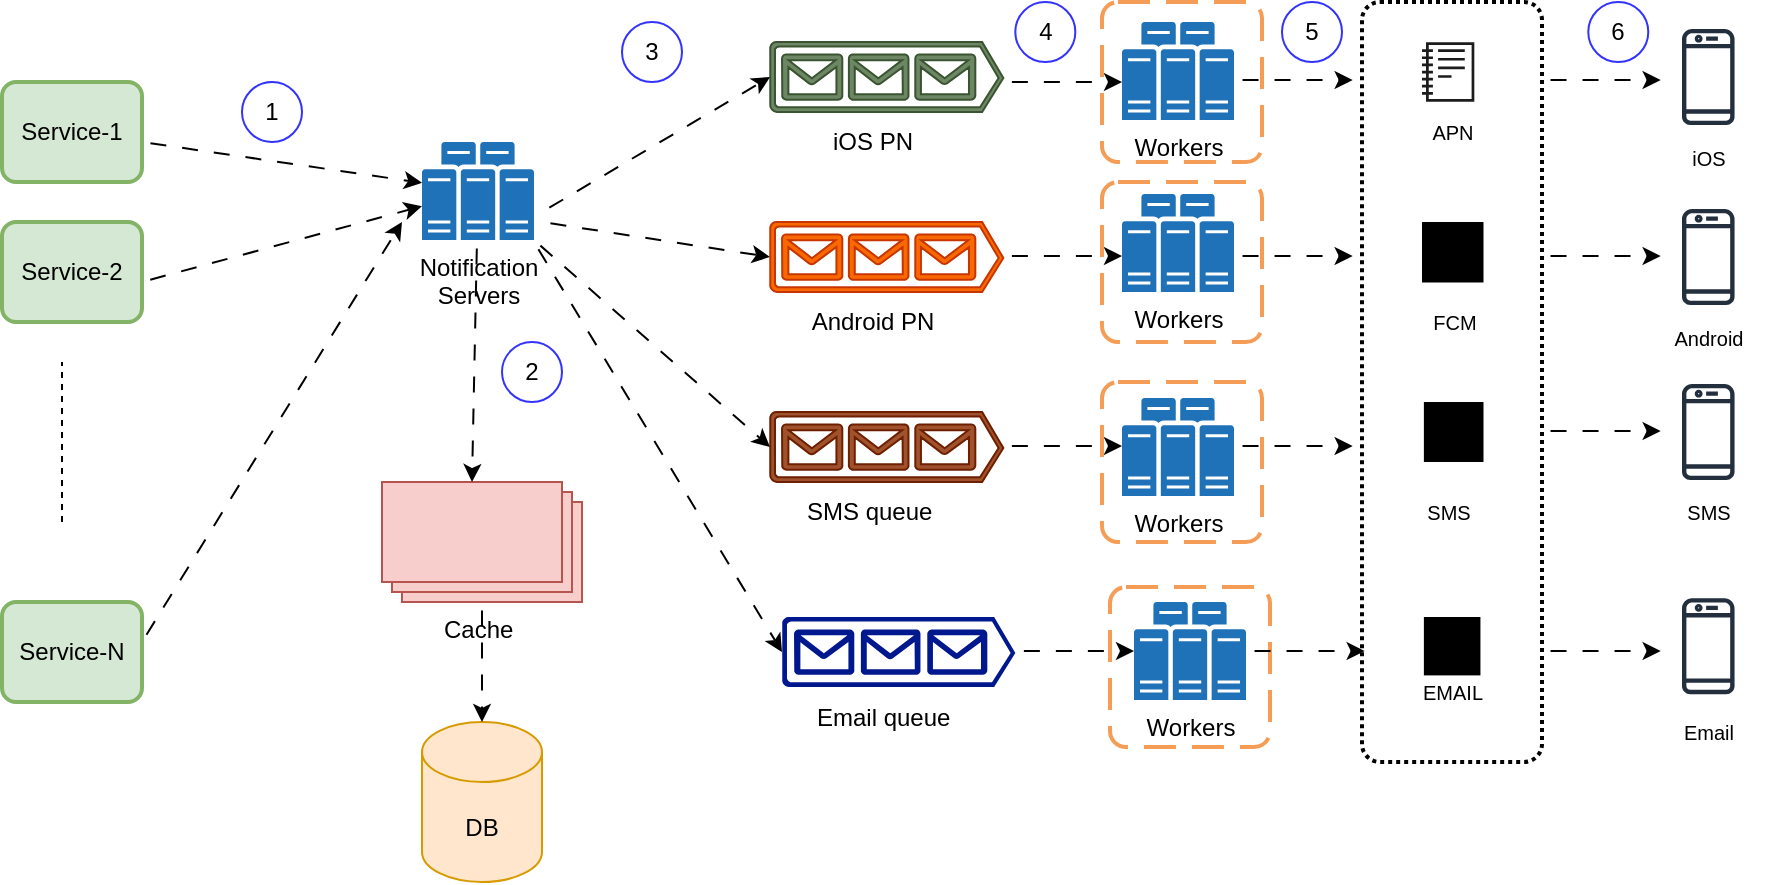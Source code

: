 <mxfile version="26.0.2">
  <diagram name="Page-1" id="hjjYh1AdntZzqsIWdH4f">
    <mxGraphModel dx="1010" dy="673" grid="1" gridSize="10" guides="1" tooltips="1" connect="1" arrows="1" fold="1" page="1" pageScale="1" pageWidth="827" pageHeight="1169" math="0" shadow="0">
      <root>
        <mxCell id="0" />
        <mxCell id="1" parent="0" />
        <mxCell id="SQZdaWzemObw5FdqVCax-6" value="Service-1" style="rounded=1;whiteSpace=wrap;html=1;absoluteArcSize=1;arcSize=14;strokeWidth=2;fillColor=#d5e8d4;strokeColor=#82b366;" vertex="1" parent="1">
          <mxGeometry x="30" y="150" width="70" height="50" as="geometry" />
        </mxCell>
        <mxCell id="SQZdaWzemObw5FdqVCax-7" value="Service-2" style="rounded=1;whiteSpace=wrap;html=1;absoluteArcSize=1;arcSize=14;strokeWidth=2;fillColor=#d5e8d4;strokeColor=#82b366;" vertex="1" parent="1">
          <mxGeometry x="30" y="220" width="70" height="50" as="geometry" />
        </mxCell>
        <mxCell id="SQZdaWzemObw5FdqVCax-8" value="Service-N" style="rounded=1;whiteSpace=wrap;html=1;absoluteArcSize=1;arcSize=14;strokeWidth=2;fillColor=#d5e8d4;strokeColor=#82b366;" vertex="1" parent="1">
          <mxGeometry x="30" y="410" width="70" height="50" as="geometry" />
        </mxCell>
        <mxCell id="SQZdaWzemObw5FdqVCax-9" value="" style="endArrow=none;dashed=1;html=1;rounded=0;" edge="1" parent="1">
          <mxGeometry width="50" height="50" relative="1" as="geometry">
            <mxPoint x="60" y="370" as="sourcePoint" />
            <mxPoint x="60" y="290" as="targetPoint" />
          </mxGeometry>
        </mxCell>
        <mxCell id="SQZdaWzemObw5FdqVCax-11" value="Notification&lt;br&gt;Servers" style="sketch=0;pointerEvents=1;shadow=0;dashed=0;html=1;strokeColor=none;labelPosition=center;verticalLabelPosition=bottom;verticalAlign=top;outlineConnect=0;align=center;shape=mxgraph.office.servers.physical_host_farm;fillColor=#2072B8;" vertex="1" parent="1">
          <mxGeometry x="240" y="180" width="56" height="49" as="geometry" />
        </mxCell>
        <mxCell id="SQZdaWzemObw5FdqVCax-15" value="" style="endArrow=classic;html=1;rounded=0;flowAnimation=1;" edge="1" parent="1" target="SQZdaWzemObw5FdqVCax-11">
          <mxGeometry width="50" height="50" relative="1" as="geometry">
            <mxPoint x="100" y="180" as="sourcePoint" />
            <mxPoint x="150" y="130" as="targetPoint" />
          </mxGeometry>
        </mxCell>
        <mxCell id="SQZdaWzemObw5FdqVCax-16" value="" style="endArrow=classic;html=1;rounded=0;flowAnimation=1;" edge="1" parent="1" target="SQZdaWzemObw5FdqVCax-11">
          <mxGeometry width="50" height="50" relative="1" as="geometry">
            <mxPoint x="100" y="250" as="sourcePoint" />
            <mxPoint x="150" y="200" as="targetPoint" />
          </mxGeometry>
        </mxCell>
        <mxCell id="SQZdaWzemObw5FdqVCax-17" value="" style="endArrow=classic;html=1;rounded=0;flowAnimation=1;" edge="1" parent="1">
          <mxGeometry width="50" height="50" relative="1" as="geometry">
            <mxPoint x="100" y="430" as="sourcePoint" />
            <mxPoint x="230" y="220" as="targetPoint" />
          </mxGeometry>
        </mxCell>
        <mxCell id="SQZdaWzemObw5FdqVCax-18" value="1" style="ellipse;whiteSpace=wrap;html=1;aspect=fixed;strokeColor=#3333FF;" vertex="1" parent="1">
          <mxGeometry x="150" y="150" width="30" height="30" as="geometry" />
        </mxCell>
        <mxCell id="SQZdaWzemObw5FdqVCax-25" value="Cache&amp;nbsp;" style="verticalLabelPosition=bottom;verticalAlign=top;html=1;shape=mxgraph.basic.layered_rect;dx=10;outlineConnect=0;whiteSpace=wrap;fillColor=#f8cecc;strokeColor=#b85450;" vertex="1" parent="1">
          <mxGeometry x="220" y="350" width="100" height="60" as="geometry" />
        </mxCell>
        <mxCell id="SQZdaWzemObw5FdqVCax-26" value="" style="endArrow=classic;html=1;rounded=0;entryX=0;entryY=0;entryDx=45;entryDy=0;entryPerimeter=0;flowAnimation=1;" edge="1" parent="1" source="SQZdaWzemObw5FdqVCax-11" target="SQZdaWzemObw5FdqVCax-25">
          <mxGeometry width="50" height="50" relative="1" as="geometry">
            <mxPoint x="390" y="320" as="sourcePoint" />
            <mxPoint x="440" y="270" as="targetPoint" />
          </mxGeometry>
        </mxCell>
        <mxCell id="SQZdaWzemObw5FdqVCax-27" value="DB" style="shape=cylinder3;whiteSpace=wrap;html=1;boundedLbl=1;backgroundOutline=1;size=15;fillColor=#ffe6cc;strokeColor=#d79b00;" vertex="1" parent="1">
          <mxGeometry x="240" y="470" width="60" height="80" as="geometry" />
        </mxCell>
        <mxCell id="SQZdaWzemObw5FdqVCax-29" value="" style="endArrow=classic;html=1;rounded=0;entryX=0.5;entryY=0;entryDx=0;entryDy=0;entryPerimeter=0;flowAnimation=1;" edge="1" parent="1" source="SQZdaWzemObw5FdqVCax-25" target="SQZdaWzemObw5FdqVCax-27">
          <mxGeometry width="50" height="50" relative="1" as="geometry">
            <mxPoint x="310" y="390" as="sourcePoint" />
            <mxPoint x="360" y="340" as="targetPoint" />
          </mxGeometry>
        </mxCell>
        <mxCell id="SQZdaWzemObw5FdqVCax-30" value="2" style="ellipse;whiteSpace=wrap;html=1;aspect=fixed;strokeColor=#3333FF;" vertex="1" parent="1">
          <mxGeometry x="280" y="280" width="30" height="30" as="geometry" />
        </mxCell>
        <mxCell id="SQZdaWzemObw5FdqVCax-31" value="" style="sketch=0;aspect=fixed;pointerEvents=1;shadow=0;dashed=0;html=1;strokeColor=#3A5431;labelPosition=center;verticalLabelPosition=bottom;verticalAlign=top;align=center;fillColor=#6d8764;shape=mxgraph.azure.queue_generic;fontColor=#ffffff;" vertex="1" parent="1">
          <mxGeometry x="414" y="130" width="116.67" height="35" as="geometry" />
        </mxCell>
        <mxCell id="SQZdaWzemObw5FdqVCax-32" value="" style="sketch=0;aspect=fixed;pointerEvents=1;shadow=0;dashed=0;html=1;strokeColor=#C73500;labelPosition=center;verticalLabelPosition=bottom;verticalAlign=top;align=center;fillColor=#fa6800;shape=mxgraph.azure.queue_generic;fontColor=#000000;" vertex="1" parent="1">
          <mxGeometry x="414" y="220" width="116.67" height="35" as="geometry" />
        </mxCell>
        <mxCell id="SQZdaWzemObw5FdqVCax-33" value="" style="sketch=0;aspect=fixed;pointerEvents=1;shadow=0;dashed=0;html=1;strokeColor=#6D1F00;labelPosition=center;verticalLabelPosition=bottom;verticalAlign=top;align=center;fillColor=#a0522d;shape=mxgraph.azure.queue_generic;fontColor=#ffffff;" vertex="1" parent="1">
          <mxGeometry x="414" y="315" width="116.67" height="35" as="geometry" />
        </mxCell>
        <mxCell id="SQZdaWzemObw5FdqVCax-34" value="" style="sketch=0;aspect=fixed;pointerEvents=1;shadow=0;dashed=0;html=1;strokeColor=none;labelPosition=center;verticalLabelPosition=bottom;verticalAlign=top;align=center;fillColor=#00188D;shape=mxgraph.azure.queue_generic" vertex="1" parent="1">
          <mxGeometry x="420" y="417.5" width="116.67" height="35" as="geometry" />
        </mxCell>
        <mxCell id="SQZdaWzemObw5FdqVCax-35" value="" style="endArrow=classic;html=1;rounded=0;entryX=0;entryY=0.5;entryDx=0;entryDy=0;entryPerimeter=0;flowAnimation=1;" edge="1" parent="1" target="SQZdaWzemObw5FdqVCax-31">
          <mxGeometry width="50" height="50" relative="1" as="geometry">
            <mxPoint x="300" y="215" as="sourcePoint" />
            <mxPoint x="350" y="165" as="targetPoint" />
          </mxGeometry>
        </mxCell>
        <mxCell id="SQZdaWzemObw5FdqVCax-36" value="" style="endArrow=classic;html=1;rounded=0;entryX=0;entryY=0.5;entryDx=0;entryDy=0;entryPerimeter=0;flowAnimation=1;" edge="1" parent="1" target="SQZdaWzemObw5FdqVCax-32">
          <mxGeometry width="50" height="50" relative="1" as="geometry">
            <mxPoint x="300" y="220" as="sourcePoint" />
            <mxPoint x="390" y="200" as="targetPoint" />
          </mxGeometry>
        </mxCell>
        <mxCell id="SQZdaWzemObw5FdqVCax-37" value="" style="endArrow=classic;html=1;rounded=0;entryX=0;entryY=0.5;entryDx=0;entryDy=0;entryPerimeter=0;flowAnimation=1;" edge="1" parent="1" target="SQZdaWzemObw5FdqVCax-33">
          <mxGeometry width="50" height="50" relative="1" as="geometry">
            <mxPoint x="296" y="229" as="sourcePoint" />
            <mxPoint x="346" y="179" as="targetPoint" />
          </mxGeometry>
        </mxCell>
        <mxCell id="SQZdaWzemObw5FdqVCax-38" value="" style="endArrow=classic;html=1;rounded=0;entryX=0;entryY=0.5;entryDx=0;entryDy=0;entryPerimeter=0;flowAnimation=1;" edge="1" parent="1" target="SQZdaWzemObw5FdqVCax-34">
          <mxGeometry width="50" height="50" relative="1" as="geometry">
            <mxPoint x="296" y="230" as="sourcePoint" />
            <mxPoint x="346" y="180" as="targetPoint" />
          </mxGeometry>
        </mxCell>
        <mxCell id="SQZdaWzemObw5FdqVCax-39" value="iOS PN" style="text;html=1;align=center;verticalAlign=middle;resizable=0;points=[];autosize=1;strokeColor=none;fillColor=none;" vertex="1" parent="1">
          <mxGeometry x="435" y="165" width="60" height="30" as="geometry" />
        </mxCell>
        <mxCell id="SQZdaWzemObw5FdqVCax-40" value="Android PN" style="text;html=1;align=center;verticalAlign=middle;resizable=0;points=[];autosize=1;strokeColor=none;fillColor=none;" vertex="1" parent="1">
          <mxGeometry x="425" y="255" width="80" height="30" as="geometry" />
        </mxCell>
        <mxCell id="SQZdaWzemObw5FdqVCax-41" value="SMS queue&amp;nbsp;" style="text;html=1;align=center;verticalAlign=middle;resizable=0;points=[];autosize=1;strokeColor=none;fillColor=none;" vertex="1" parent="1">
          <mxGeometry x="420" y="350" width="90" height="30" as="geometry" />
        </mxCell>
        <mxCell id="SQZdaWzemObw5FdqVCax-42" value="3" style="ellipse;whiteSpace=wrap;html=1;aspect=fixed;strokeColor=#3333FF;" vertex="1" parent="1">
          <mxGeometry x="340" y="120" width="30" height="30" as="geometry" />
        </mxCell>
        <mxCell id="SQZdaWzemObw5FdqVCax-43" value="Email queue&amp;nbsp;" style="text;html=1;align=center;verticalAlign=middle;resizable=0;points=[];autosize=1;strokeColor=none;fillColor=none;" vertex="1" parent="1">
          <mxGeometry x="427.34" y="452.5" width="90" height="30" as="geometry" />
        </mxCell>
        <mxCell id="SQZdaWzemObw5FdqVCax-44" value="Workers" style="sketch=0;pointerEvents=1;shadow=0;dashed=0;html=1;strokeColor=none;labelPosition=center;verticalLabelPosition=bottom;verticalAlign=top;outlineConnect=0;align=center;shape=mxgraph.office.servers.physical_host_farm;fillColor=#2072B8;" vertex="1" parent="1">
          <mxGeometry x="590" y="120" width="56" height="49" as="geometry" />
        </mxCell>
        <mxCell id="SQZdaWzemObw5FdqVCax-45" value="Workers" style="sketch=0;pointerEvents=1;shadow=0;dashed=0;html=1;strokeColor=none;labelPosition=center;verticalLabelPosition=bottom;verticalAlign=top;outlineConnect=0;align=center;shape=mxgraph.office.servers.physical_host_farm;fillColor=#2072B8;" vertex="1" parent="1">
          <mxGeometry x="590" y="206" width="56" height="49" as="geometry" />
        </mxCell>
        <mxCell id="SQZdaWzemObw5FdqVCax-46" value="Workers" style="sketch=0;pointerEvents=1;shadow=0;dashed=0;html=1;strokeColor=none;labelPosition=center;verticalLabelPosition=bottom;verticalAlign=top;outlineConnect=0;align=center;shape=mxgraph.office.servers.physical_host_farm;fillColor=#2072B8;" vertex="1" parent="1">
          <mxGeometry x="590" y="308" width="56" height="49" as="geometry" />
        </mxCell>
        <mxCell id="SQZdaWzemObw5FdqVCax-47" value="Workers" style="sketch=0;pointerEvents=1;shadow=0;dashed=0;html=1;strokeColor=none;labelPosition=center;verticalLabelPosition=bottom;verticalAlign=top;outlineConnect=0;align=center;shape=mxgraph.office.servers.physical_host_farm;fillColor=#2072B8;" vertex="1" parent="1">
          <mxGeometry x="596" y="410" width="56" height="49" as="geometry" />
        </mxCell>
        <mxCell id="SQZdaWzemObw5FdqVCax-52" value="" style="endArrow=classic;html=1;rounded=0;flowAnimation=1;" edge="1" parent="1">
          <mxGeometry width="50" height="50" relative="1" as="geometry">
            <mxPoint x="530.67" y="150" as="sourcePoint" />
            <mxPoint x="590" y="150" as="targetPoint" />
          </mxGeometry>
        </mxCell>
        <mxCell id="SQZdaWzemObw5FdqVCax-53" value="" style="endArrow=classic;html=1;rounded=0;flowAnimation=1;" edge="1" parent="1">
          <mxGeometry width="50" height="50" relative="1" as="geometry">
            <mxPoint x="530.67" y="237" as="sourcePoint" />
            <mxPoint x="590" y="237" as="targetPoint" />
          </mxGeometry>
        </mxCell>
        <mxCell id="SQZdaWzemObw5FdqVCax-54" value="" style="endArrow=classic;html=1;rounded=0;flowAnimation=1;" edge="1" parent="1">
          <mxGeometry width="50" height="50" relative="1" as="geometry">
            <mxPoint x="530.67" y="332" as="sourcePoint" />
            <mxPoint x="590" y="332" as="targetPoint" />
          </mxGeometry>
        </mxCell>
        <mxCell id="SQZdaWzemObw5FdqVCax-55" value="" style="endArrow=classic;html=1;rounded=0;flowAnimation=1;" edge="1" parent="1">
          <mxGeometry width="50" height="50" relative="1" as="geometry">
            <mxPoint x="536.67" y="434.5" as="sourcePoint" />
            <mxPoint x="596" y="434.5" as="targetPoint" />
          </mxGeometry>
        </mxCell>
        <mxCell id="SQZdaWzemObw5FdqVCax-69" value="" style="rounded=1;arcSize=10;dashed=1;strokeColor=#F59D56;fillColor=none;gradientColor=none;dashPattern=8 4;strokeWidth=2;" vertex="1" parent="1">
          <mxGeometry x="580" y="110" width="80" height="80" as="geometry" />
        </mxCell>
        <mxCell id="SQZdaWzemObw5FdqVCax-70" value="" style="rounded=1;arcSize=10;dashed=1;strokeColor=#F59D56;fillColor=none;gradientColor=none;dashPattern=8 4;strokeWidth=2;" vertex="1" parent="1">
          <mxGeometry x="580" y="200" width="80" height="80" as="geometry" />
        </mxCell>
        <mxCell id="SQZdaWzemObw5FdqVCax-71" value="" style="rounded=1;arcSize=10;dashed=1;strokeColor=#F59D56;fillColor=none;gradientColor=none;dashPattern=8 4;strokeWidth=2;" vertex="1" parent="1">
          <mxGeometry x="580" y="300" width="80" height="80" as="geometry" />
        </mxCell>
        <mxCell id="SQZdaWzemObw5FdqVCax-72" value="" style="rounded=1;arcSize=10;dashed=1;strokeColor=#F59D56;fillColor=none;gradientColor=none;dashPattern=8 4;strokeWidth=2;" vertex="1" parent="1">
          <mxGeometry x="584" y="402.5" width="80" height="80" as="geometry" />
        </mxCell>
        <mxCell id="SQZdaWzemObw5FdqVCax-73" value="" style="endArrow=classic;html=1;rounded=0;flowAnimation=1;" edge="1" parent="1">
          <mxGeometry width="50" height="50" relative="1" as="geometry">
            <mxPoint x="646" y="149" as="sourcePoint" />
            <mxPoint x="705.33" y="149" as="targetPoint" />
          </mxGeometry>
        </mxCell>
        <mxCell id="SQZdaWzemObw5FdqVCax-74" value="" style="endArrow=classic;html=1;rounded=0;flowAnimation=1;" edge="1" parent="1">
          <mxGeometry width="50" height="50" relative="1" as="geometry">
            <mxPoint x="646" y="237" as="sourcePoint" />
            <mxPoint x="705.33" y="237" as="targetPoint" />
          </mxGeometry>
        </mxCell>
        <mxCell id="SQZdaWzemObw5FdqVCax-75" value="" style="endArrow=classic;html=1;rounded=0;flowAnimation=1;" edge="1" parent="1">
          <mxGeometry width="50" height="50" relative="1" as="geometry">
            <mxPoint x="646" y="332" as="sourcePoint" />
            <mxPoint x="705.33" y="332" as="targetPoint" />
          </mxGeometry>
        </mxCell>
        <mxCell id="SQZdaWzemObw5FdqVCax-76" value="" style="endArrow=classic;html=1;rounded=0;flowAnimation=1;" edge="1" parent="1">
          <mxGeometry width="50" height="50" relative="1" as="geometry">
            <mxPoint x="652" y="434.5" as="sourcePoint" />
            <mxPoint x="711.33" y="434.5" as="targetPoint" />
          </mxGeometry>
        </mxCell>
        <mxCell id="SQZdaWzemObw5FdqVCax-79" value="" style="sketch=0;outlineConnect=0;fontColor=#232F3E;gradientColor=none;fillColor=#1C1C1C;strokeColor=none;dashed=0;verticalLabelPosition=bottom;verticalAlign=top;align=center;html=1;fontSize=12;fontStyle=0;aspect=fixed;pointerEvents=1;shape=mxgraph.aws4.sagemaker_notebook;" vertex="1" parent="1">
          <mxGeometry x="740" y="130" width="26.16" height="30" as="geometry" />
        </mxCell>
        <mxCell id="SQZdaWzemObw5FdqVCax-80" value="" style="points=[];aspect=fixed;html=1;align=center;shadow=0;dashed=0;fillColor=#000000;strokeColor=none;shape=mxgraph.alibaba_cloud.uis_ultimate_internet_service;" vertex="1" parent="1">
          <mxGeometry x="740" y="220" width="30.75" height="30.25" as="geometry" />
        </mxCell>
        <mxCell id="SQZdaWzemObw5FdqVCax-81" value="" style="points=[];aspect=fixed;html=1;align=center;shadow=0;dashed=0;fillColor=#000000;strokeColor=none;shape=mxgraph.alibaba_cloud.nls-service;" vertex="1" parent="1">
          <mxGeometry x="740.94" y="310" width="29.81" height="30" as="geometry" />
        </mxCell>
        <mxCell id="SQZdaWzemObw5FdqVCax-82" value="" style="points=[];aspect=fixed;html=1;align=center;shadow=0;dashed=0;fillColor=#000000;strokeColor=none;shape=mxgraph.alibaba_cloud.dms_data_management_service;" vertex="1" parent="1">
          <mxGeometry x="740.94" y="417.5" width="28.28" height="29.2" as="geometry" />
        </mxCell>
        <mxCell id="SQZdaWzemObw5FdqVCax-83" value="" style="rounded=1;arcSize=10;dashed=1;fillColor=none;gradientColor=none;dashPattern=1 1;strokeWidth=2;fontColor=#B5739D;" vertex="1" parent="1">
          <mxGeometry x="710" y="110" width="90" height="380" as="geometry" />
        </mxCell>
        <mxCell id="SQZdaWzemObw5FdqVCax-84" value="" style="endArrow=classic;html=1;rounded=0;flowAnimation=1;" edge="1" parent="1">
          <mxGeometry width="50" height="50" relative="1" as="geometry">
            <mxPoint x="800" y="149" as="sourcePoint" />
            <mxPoint x="859.33" y="149" as="targetPoint" />
          </mxGeometry>
        </mxCell>
        <mxCell id="SQZdaWzemObw5FdqVCax-85" value="" style="endArrow=classic;html=1;rounded=0;flowAnimation=1;" edge="1" parent="1">
          <mxGeometry width="50" height="50" relative="1" as="geometry">
            <mxPoint x="800" y="237" as="sourcePoint" />
            <mxPoint x="859.33" y="237" as="targetPoint" />
          </mxGeometry>
        </mxCell>
        <mxCell id="SQZdaWzemObw5FdqVCax-86" value="" style="endArrow=classic;html=1;rounded=0;flowAnimation=1;" edge="1" parent="1">
          <mxGeometry width="50" height="50" relative="1" as="geometry">
            <mxPoint x="800" y="324.5" as="sourcePoint" />
            <mxPoint x="859.33" y="324.5" as="targetPoint" />
          </mxGeometry>
        </mxCell>
        <mxCell id="SQZdaWzemObw5FdqVCax-87" value="" style="endArrow=classic;html=1;rounded=0;flowAnimation=1;" edge="1" parent="1">
          <mxGeometry width="50" height="50" relative="1" as="geometry">
            <mxPoint x="800" y="434.5" as="sourcePoint" />
            <mxPoint x="859.33" y="434.5" as="targetPoint" />
          </mxGeometry>
        </mxCell>
        <mxCell id="SQZdaWzemObw5FdqVCax-89" value="APN" style="text;html=1;align=center;verticalAlign=middle;resizable=0;points=[];autosize=1;strokeColor=none;fillColor=none;fontSize=10;" vertex="1" parent="1">
          <mxGeometry x="735" y="160" width="40" height="30" as="geometry" />
        </mxCell>
        <mxCell id="SQZdaWzemObw5FdqVCax-90" value="FCM" style="text;html=1;align=center;verticalAlign=middle;resizable=0;points=[];autosize=1;strokeColor=none;fillColor=none;fontSize=10;" vertex="1" parent="1">
          <mxGeometry x="730.85" y="255" width="50" height="30" as="geometry" />
        </mxCell>
        <mxCell id="SQZdaWzemObw5FdqVCax-91" value="SMS" style="text;html=1;align=center;verticalAlign=middle;resizable=0;points=[];autosize=1;strokeColor=none;fillColor=none;fontSize=10;" vertex="1" parent="1">
          <mxGeometry x="728.08" y="350" width="50" height="30" as="geometry" />
        </mxCell>
        <mxCell id="SQZdaWzemObw5FdqVCax-92" value="EMAIL" style="text;html=1;align=center;verticalAlign=middle;resizable=0;points=[];autosize=1;strokeColor=none;fillColor=none;fontSize=10;" vertex="1" parent="1">
          <mxGeometry x="730" y="440" width="50" height="30" as="geometry" />
        </mxCell>
        <mxCell id="SQZdaWzemObw5FdqVCax-94" value="" style="sketch=0;outlineConnect=0;fontColor=#232F3E;gradientColor=none;fillColor=#232F3D;strokeColor=none;dashed=0;verticalLabelPosition=bottom;verticalAlign=top;align=center;html=1;fontSize=12;fontStyle=0;aspect=fixed;pointerEvents=1;shape=mxgraph.aws4.mobile_client;" vertex="1" parent="1">
          <mxGeometry x="870" y="122.5" width="26.28" height="50" as="geometry" />
        </mxCell>
        <mxCell id="SQZdaWzemObw5FdqVCax-95" value="iOS" style="text;html=1;align=center;verticalAlign=middle;resizable=0;points=[];autosize=1;strokeColor=none;fillColor=none;fontSize=10;" vertex="1" parent="1">
          <mxGeometry x="863.14" y="172.5" width="40" height="30" as="geometry" />
        </mxCell>
        <mxCell id="SQZdaWzemObw5FdqVCax-96" value="" style="sketch=0;outlineConnect=0;fontColor=#232F3E;gradientColor=none;fillColor=#232F3D;strokeColor=none;dashed=0;verticalLabelPosition=bottom;verticalAlign=top;align=center;html=1;fontSize=12;fontStyle=0;aspect=fixed;pointerEvents=1;shape=mxgraph.aws4.mobile_client;" vertex="1" parent="1">
          <mxGeometry x="870" y="212.5" width="26.28" height="50" as="geometry" />
        </mxCell>
        <mxCell id="SQZdaWzemObw5FdqVCax-97" value="" style="sketch=0;outlineConnect=0;fontColor=#232F3E;gradientColor=none;fillColor=#232F3D;strokeColor=none;dashed=0;verticalLabelPosition=bottom;verticalAlign=top;align=center;html=1;fontSize=12;fontStyle=0;aspect=fixed;pointerEvents=1;shape=mxgraph.aws4.mobile_client;" vertex="1" parent="1">
          <mxGeometry x="870" y="300" width="26.28" height="50" as="geometry" />
        </mxCell>
        <mxCell id="SQZdaWzemObw5FdqVCax-98" value="" style="sketch=0;outlineConnect=0;fontColor=#232F3E;gradientColor=none;fillColor=#232F3D;strokeColor=none;dashed=0;verticalLabelPosition=bottom;verticalAlign=top;align=center;html=1;fontSize=12;fontStyle=0;aspect=fixed;pointerEvents=1;shape=mxgraph.aws4.mobile_client;" vertex="1" parent="1">
          <mxGeometry x="870" y="407.1" width="26.28" height="50" as="geometry" />
        </mxCell>
        <mxCell id="SQZdaWzemObw5FdqVCax-99" value="Android" style="text;html=1;align=center;verticalAlign=middle;resizable=0;points=[];autosize=1;strokeColor=none;fillColor=none;fontSize=10;" vertex="1" parent="1">
          <mxGeometry x="853.14" y="262.5" width="60" height="30" as="geometry" />
        </mxCell>
        <mxCell id="SQZdaWzemObw5FdqVCax-101" value="SMS" style="text;html=1;align=center;verticalAlign=middle;resizable=0;points=[];autosize=1;strokeColor=none;fillColor=none;fontSize=10;" vertex="1" parent="1">
          <mxGeometry x="858.14" y="350" width="50" height="30" as="geometry" />
        </mxCell>
        <mxCell id="SQZdaWzemObw5FdqVCax-102" value="Email" style="text;html=1;align=center;verticalAlign=middle;resizable=0;points=[];autosize=1;strokeColor=none;fillColor=none;fontSize=10;" vertex="1" parent="1">
          <mxGeometry x="858.14" y="460" width="50" height="30" as="geometry" />
        </mxCell>
        <mxCell id="SQZdaWzemObw5FdqVCax-103" value="4" style="ellipse;whiteSpace=wrap;html=1;aspect=fixed;strokeColor=#3333FF;" vertex="1" parent="1">
          <mxGeometry x="536.67" y="110" width="30" height="30" as="geometry" />
        </mxCell>
        <mxCell id="SQZdaWzemObw5FdqVCax-104" value="5" style="ellipse;whiteSpace=wrap;html=1;aspect=fixed;strokeColor=#3333FF;" vertex="1" parent="1">
          <mxGeometry x="670" y="110" width="30" height="30" as="geometry" />
        </mxCell>
        <mxCell id="SQZdaWzemObw5FdqVCax-105" value="6" style="ellipse;whiteSpace=wrap;html=1;aspect=fixed;strokeColor=#3333FF;" vertex="1" parent="1">
          <mxGeometry x="823.14" y="110" width="30" height="30" as="geometry" />
        </mxCell>
      </root>
    </mxGraphModel>
  </diagram>
</mxfile>
